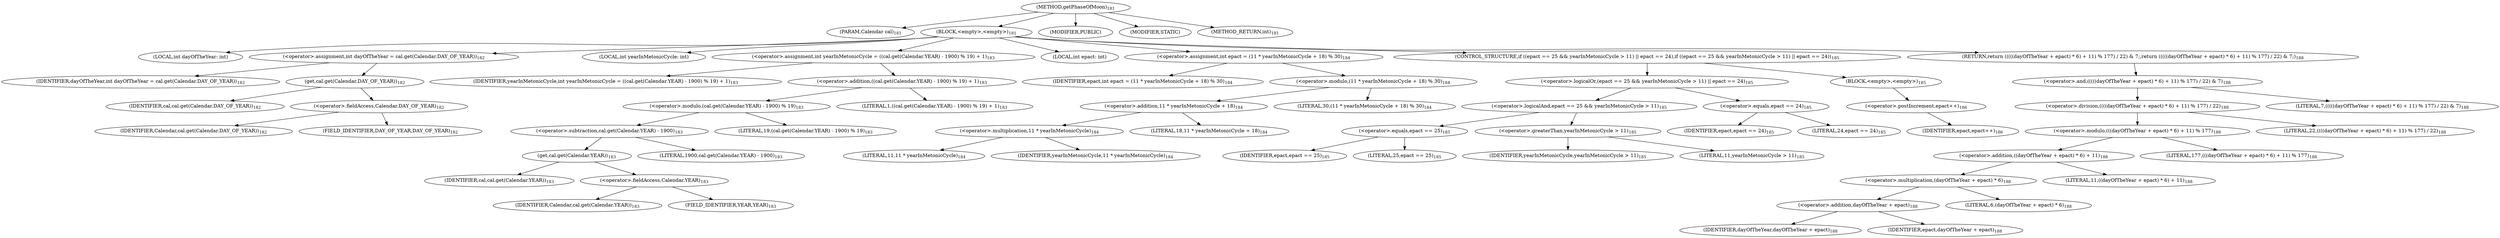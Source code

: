 digraph "getPhaseOfMoon" {  
"166" [label = <(METHOD,getPhaseOfMoon)<SUB>181</SUB>> ]
"167" [label = <(PARAM,Calendar cal)<SUB>181</SUB>> ]
"168" [label = <(BLOCK,&lt;empty&gt;,&lt;empty&gt;)<SUB>181</SUB>> ]
"169" [label = <(LOCAL,int dayOfTheYear: int)> ]
"170" [label = <(&lt;operator&gt;.assignment,int dayOfTheYear = cal.get(Calendar.DAY_OF_YEAR))<SUB>182</SUB>> ]
"171" [label = <(IDENTIFIER,dayOfTheYear,int dayOfTheYear = cal.get(Calendar.DAY_OF_YEAR))<SUB>182</SUB>> ]
"172" [label = <(get,cal.get(Calendar.DAY_OF_YEAR))<SUB>182</SUB>> ]
"173" [label = <(IDENTIFIER,cal,cal.get(Calendar.DAY_OF_YEAR))<SUB>182</SUB>> ]
"174" [label = <(&lt;operator&gt;.fieldAccess,Calendar.DAY_OF_YEAR)<SUB>182</SUB>> ]
"175" [label = <(IDENTIFIER,Calendar,cal.get(Calendar.DAY_OF_YEAR))<SUB>182</SUB>> ]
"176" [label = <(FIELD_IDENTIFIER,DAY_OF_YEAR,DAY_OF_YEAR)<SUB>182</SUB>> ]
"177" [label = <(LOCAL,int yearInMetonicCycle: int)> ]
"178" [label = <(&lt;operator&gt;.assignment,int yearInMetonicCycle = ((cal.get(Calendar.YEAR) - 1900) % 19) + 1)<SUB>183</SUB>> ]
"179" [label = <(IDENTIFIER,yearInMetonicCycle,int yearInMetonicCycle = ((cal.get(Calendar.YEAR) - 1900) % 19) + 1)<SUB>183</SUB>> ]
"180" [label = <(&lt;operator&gt;.addition,((cal.get(Calendar.YEAR) - 1900) % 19) + 1)<SUB>183</SUB>> ]
"181" [label = <(&lt;operator&gt;.modulo,(cal.get(Calendar.YEAR) - 1900) % 19)<SUB>183</SUB>> ]
"182" [label = <(&lt;operator&gt;.subtraction,cal.get(Calendar.YEAR) - 1900)<SUB>183</SUB>> ]
"183" [label = <(get,cal.get(Calendar.YEAR))<SUB>183</SUB>> ]
"184" [label = <(IDENTIFIER,cal,cal.get(Calendar.YEAR))<SUB>183</SUB>> ]
"185" [label = <(&lt;operator&gt;.fieldAccess,Calendar.YEAR)<SUB>183</SUB>> ]
"186" [label = <(IDENTIFIER,Calendar,cal.get(Calendar.YEAR))<SUB>183</SUB>> ]
"187" [label = <(FIELD_IDENTIFIER,YEAR,YEAR)<SUB>183</SUB>> ]
"188" [label = <(LITERAL,1900,cal.get(Calendar.YEAR) - 1900)<SUB>183</SUB>> ]
"189" [label = <(LITERAL,19,(cal.get(Calendar.YEAR) - 1900) % 19)<SUB>183</SUB>> ]
"190" [label = <(LITERAL,1,((cal.get(Calendar.YEAR) - 1900) % 19) + 1)<SUB>183</SUB>> ]
"191" [label = <(LOCAL,int epact: int)> ]
"192" [label = <(&lt;operator&gt;.assignment,int epact = (11 * yearInMetonicCycle + 18) % 30)<SUB>184</SUB>> ]
"193" [label = <(IDENTIFIER,epact,int epact = (11 * yearInMetonicCycle + 18) % 30)<SUB>184</SUB>> ]
"194" [label = <(&lt;operator&gt;.modulo,(11 * yearInMetonicCycle + 18) % 30)<SUB>184</SUB>> ]
"195" [label = <(&lt;operator&gt;.addition,11 * yearInMetonicCycle + 18)<SUB>184</SUB>> ]
"196" [label = <(&lt;operator&gt;.multiplication,11 * yearInMetonicCycle)<SUB>184</SUB>> ]
"197" [label = <(LITERAL,11,11 * yearInMetonicCycle)<SUB>184</SUB>> ]
"198" [label = <(IDENTIFIER,yearInMetonicCycle,11 * yearInMetonicCycle)<SUB>184</SUB>> ]
"199" [label = <(LITERAL,18,11 * yearInMetonicCycle + 18)<SUB>184</SUB>> ]
"200" [label = <(LITERAL,30,(11 * yearInMetonicCycle + 18) % 30)<SUB>184</SUB>> ]
"201" [label = <(CONTROL_STRUCTURE,if ((epact == 25 &amp;&amp; yearInMetonicCycle &gt; 11) || epact == 24),if ((epact == 25 &amp;&amp; yearInMetonicCycle &gt; 11) || epact == 24))<SUB>185</SUB>> ]
"202" [label = <(&lt;operator&gt;.logicalOr,(epact == 25 &amp;&amp; yearInMetonicCycle &gt; 11) || epact == 24)<SUB>185</SUB>> ]
"203" [label = <(&lt;operator&gt;.logicalAnd,epact == 25 &amp;&amp; yearInMetonicCycle &gt; 11)<SUB>185</SUB>> ]
"204" [label = <(&lt;operator&gt;.equals,epact == 25)<SUB>185</SUB>> ]
"205" [label = <(IDENTIFIER,epact,epact == 25)<SUB>185</SUB>> ]
"206" [label = <(LITERAL,25,epact == 25)<SUB>185</SUB>> ]
"207" [label = <(&lt;operator&gt;.greaterThan,yearInMetonicCycle &gt; 11)<SUB>185</SUB>> ]
"208" [label = <(IDENTIFIER,yearInMetonicCycle,yearInMetonicCycle &gt; 11)<SUB>185</SUB>> ]
"209" [label = <(LITERAL,11,yearInMetonicCycle &gt; 11)<SUB>185</SUB>> ]
"210" [label = <(&lt;operator&gt;.equals,epact == 24)<SUB>185</SUB>> ]
"211" [label = <(IDENTIFIER,epact,epact == 24)<SUB>185</SUB>> ]
"212" [label = <(LITERAL,24,epact == 24)<SUB>185</SUB>> ]
"213" [label = <(BLOCK,&lt;empty&gt;,&lt;empty&gt;)<SUB>185</SUB>> ]
"214" [label = <(&lt;operator&gt;.postIncrement,epact++)<SUB>186</SUB>> ]
"215" [label = <(IDENTIFIER,epact,epact++)<SUB>186</SUB>> ]
"216" [label = <(RETURN,return (((((dayOfTheYear + epact) * 6) + 11) % 177) / 22) &amp; 7;,return (((((dayOfTheYear + epact) * 6) + 11) % 177) / 22) &amp; 7;)<SUB>188</SUB>> ]
"217" [label = <(&lt;operator&gt;.and,(((((dayOfTheYear + epact) * 6) + 11) % 177) / 22) &amp; 7)<SUB>188</SUB>> ]
"218" [label = <(&lt;operator&gt;.division,((((dayOfTheYear + epact) * 6) + 11) % 177) / 22)<SUB>188</SUB>> ]
"219" [label = <(&lt;operator&gt;.modulo,(((dayOfTheYear + epact) * 6) + 11) % 177)<SUB>188</SUB>> ]
"220" [label = <(&lt;operator&gt;.addition,((dayOfTheYear + epact) * 6) + 11)<SUB>188</SUB>> ]
"221" [label = <(&lt;operator&gt;.multiplication,(dayOfTheYear + epact) * 6)<SUB>188</SUB>> ]
"222" [label = <(&lt;operator&gt;.addition,dayOfTheYear + epact)<SUB>188</SUB>> ]
"223" [label = <(IDENTIFIER,dayOfTheYear,dayOfTheYear + epact)<SUB>188</SUB>> ]
"224" [label = <(IDENTIFIER,epact,dayOfTheYear + epact)<SUB>188</SUB>> ]
"225" [label = <(LITERAL,6,(dayOfTheYear + epact) * 6)<SUB>188</SUB>> ]
"226" [label = <(LITERAL,11,((dayOfTheYear + epact) * 6) + 11)<SUB>188</SUB>> ]
"227" [label = <(LITERAL,177,(((dayOfTheYear + epact) * 6) + 11) % 177)<SUB>188</SUB>> ]
"228" [label = <(LITERAL,22,((((dayOfTheYear + epact) * 6) + 11) % 177) / 22)<SUB>188</SUB>> ]
"229" [label = <(LITERAL,7,(((((dayOfTheYear + epact) * 6) + 11) % 177) / 22) &amp; 7)<SUB>188</SUB>> ]
"230" [label = <(MODIFIER,PUBLIC)> ]
"231" [label = <(MODIFIER,STATIC)> ]
"232" [label = <(METHOD_RETURN,int)<SUB>181</SUB>> ]
  "166" -> "167" 
  "166" -> "168" 
  "166" -> "230" 
  "166" -> "231" 
  "166" -> "232" 
  "168" -> "169" 
  "168" -> "170" 
  "168" -> "177" 
  "168" -> "178" 
  "168" -> "191" 
  "168" -> "192" 
  "168" -> "201" 
  "168" -> "216" 
  "170" -> "171" 
  "170" -> "172" 
  "172" -> "173" 
  "172" -> "174" 
  "174" -> "175" 
  "174" -> "176" 
  "178" -> "179" 
  "178" -> "180" 
  "180" -> "181" 
  "180" -> "190" 
  "181" -> "182" 
  "181" -> "189" 
  "182" -> "183" 
  "182" -> "188" 
  "183" -> "184" 
  "183" -> "185" 
  "185" -> "186" 
  "185" -> "187" 
  "192" -> "193" 
  "192" -> "194" 
  "194" -> "195" 
  "194" -> "200" 
  "195" -> "196" 
  "195" -> "199" 
  "196" -> "197" 
  "196" -> "198" 
  "201" -> "202" 
  "201" -> "213" 
  "202" -> "203" 
  "202" -> "210" 
  "203" -> "204" 
  "203" -> "207" 
  "204" -> "205" 
  "204" -> "206" 
  "207" -> "208" 
  "207" -> "209" 
  "210" -> "211" 
  "210" -> "212" 
  "213" -> "214" 
  "214" -> "215" 
  "216" -> "217" 
  "217" -> "218" 
  "217" -> "229" 
  "218" -> "219" 
  "218" -> "228" 
  "219" -> "220" 
  "219" -> "227" 
  "220" -> "221" 
  "220" -> "226" 
  "221" -> "222" 
  "221" -> "225" 
  "222" -> "223" 
  "222" -> "224" 
}
